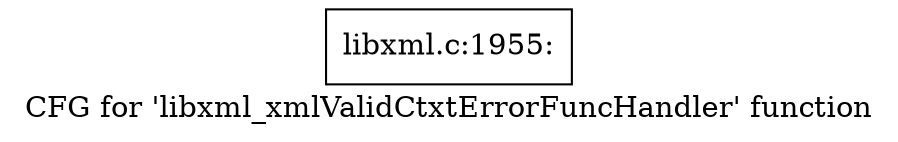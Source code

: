 digraph "CFG for 'libxml_xmlValidCtxtErrorFuncHandler' function" {
	label="CFG for 'libxml_xmlValidCtxtErrorFuncHandler' function";

	Node0x5601900 [shape=record,label="{libxml.c:1955:}"];
}
